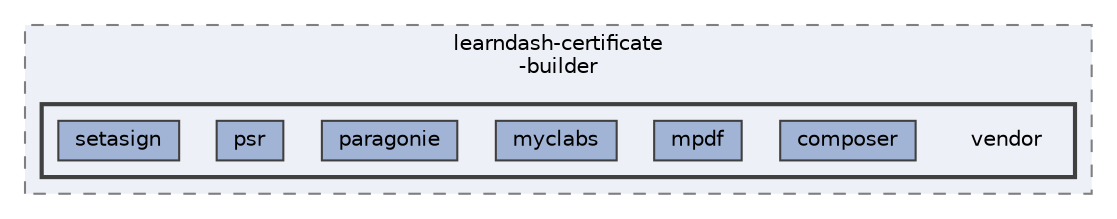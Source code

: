digraph "plugins/learndash-certificate-builder/vendor"
{
 // LATEX_PDF_SIZE
  bgcolor="transparent";
  edge [fontname=Helvetica,fontsize=10,labelfontname=Helvetica,labelfontsize=10];
  node [fontname=Helvetica,fontsize=10,shape=box,height=0.2,width=0.4];
  compound=true
  subgraph clusterdir_3232f272d926d336f575625c3b74bc2c {
    graph [ bgcolor="#edf0f7", pencolor="grey50", label="learndash-certificate\l-builder", fontname=Helvetica,fontsize=10 style="filled,dashed", URL="dir_3232f272d926d336f575625c3b74bc2c.html",tooltip=""]
  subgraph clusterdir_c471799f998ba8e2c1edfdfce456ff17 {
    graph [ bgcolor="#edf0f7", pencolor="grey25", label="", fontname=Helvetica,fontsize=10 style="filled,bold", URL="dir_c471799f998ba8e2c1edfdfce456ff17.html",tooltip=""]
    dir_c471799f998ba8e2c1edfdfce456ff17 [shape=plaintext, label="vendor"];
  dir_16934dfafabcd55a1b9c35ba80f4877f [label="composer", fillcolor="#a2b4d6", color="grey25", style="filled", URL="dir_16934dfafabcd55a1b9c35ba80f4877f.html",tooltip=""];
  dir_263fc346572e20130f8704bda122b192 [label="mpdf", fillcolor="#a2b4d6", color="grey25", style="filled", URL="dir_263fc346572e20130f8704bda122b192.html",tooltip=""];
  dir_b0c814229ed14538984b366270fac5d9 [label="myclabs", fillcolor="#a2b4d6", color="grey25", style="filled", URL="dir_b0c814229ed14538984b366270fac5d9.html",tooltip=""];
  dir_4e949f8d842540a66ab85de742325f8a [label="paragonie", fillcolor="#a2b4d6", color="grey25", style="filled", URL="dir_4e949f8d842540a66ab85de742325f8a.html",tooltip=""];
  dir_eb14d45b3faedecee4ec3062b013d106 [label="psr", fillcolor="#a2b4d6", color="grey25", style="filled", URL="dir_eb14d45b3faedecee4ec3062b013d106.html",tooltip=""];
  dir_21246c7412c7b9a010e813cf738025c5 [label="setasign", fillcolor="#a2b4d6", color="grey25", style="filled", URL="dir_21246c7412c7b9a010e813cf738025c5.html",tooltip=""];
  }
  }
}
